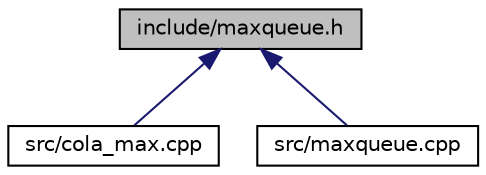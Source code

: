 digraph "include/maxqueue.h"
{
 // LATEX_PDF_SIZE
  edge [fontname="Helvetica",fontsize="10",labelfontname="Helvetica",labelfontsize="10"];
  node [fontname="Helvetica",fontsize="10",shape=record];
  Node1 [label="include/maxqueue.h",height=0.2,width=0.4,color="black", fillcolor="grey75", style="filled", fontcolor="black",tooltip="Archivo de especificación del TDA MaxQueue."];
  Node1 -> Node2 [dir="back",color="midnightblue",fontsize="10",style="solid",fontname="Helvetica"];
  Node2 [label="src/cola_max.cpp",height=0.2,width=0.4,color="black", fillcolor="white", style="filled",URL="$cola__max_8cpp.html",tooltip="Archivo de implementación del programa cola con máximo."];
  Node1 -> Node3 [dir="back",color="midnightblue",fontsize="10",style="solid",fontname="Helvetica"];
  Node3 [label="src/maxqueue.cpp",height=0.2,width=0.4,color="black", fillcolor="white", style="filled",URL="$maxqueue_8cpp.html",tooltip="Archivo de implementación del TDA MaxQueue."];
}
